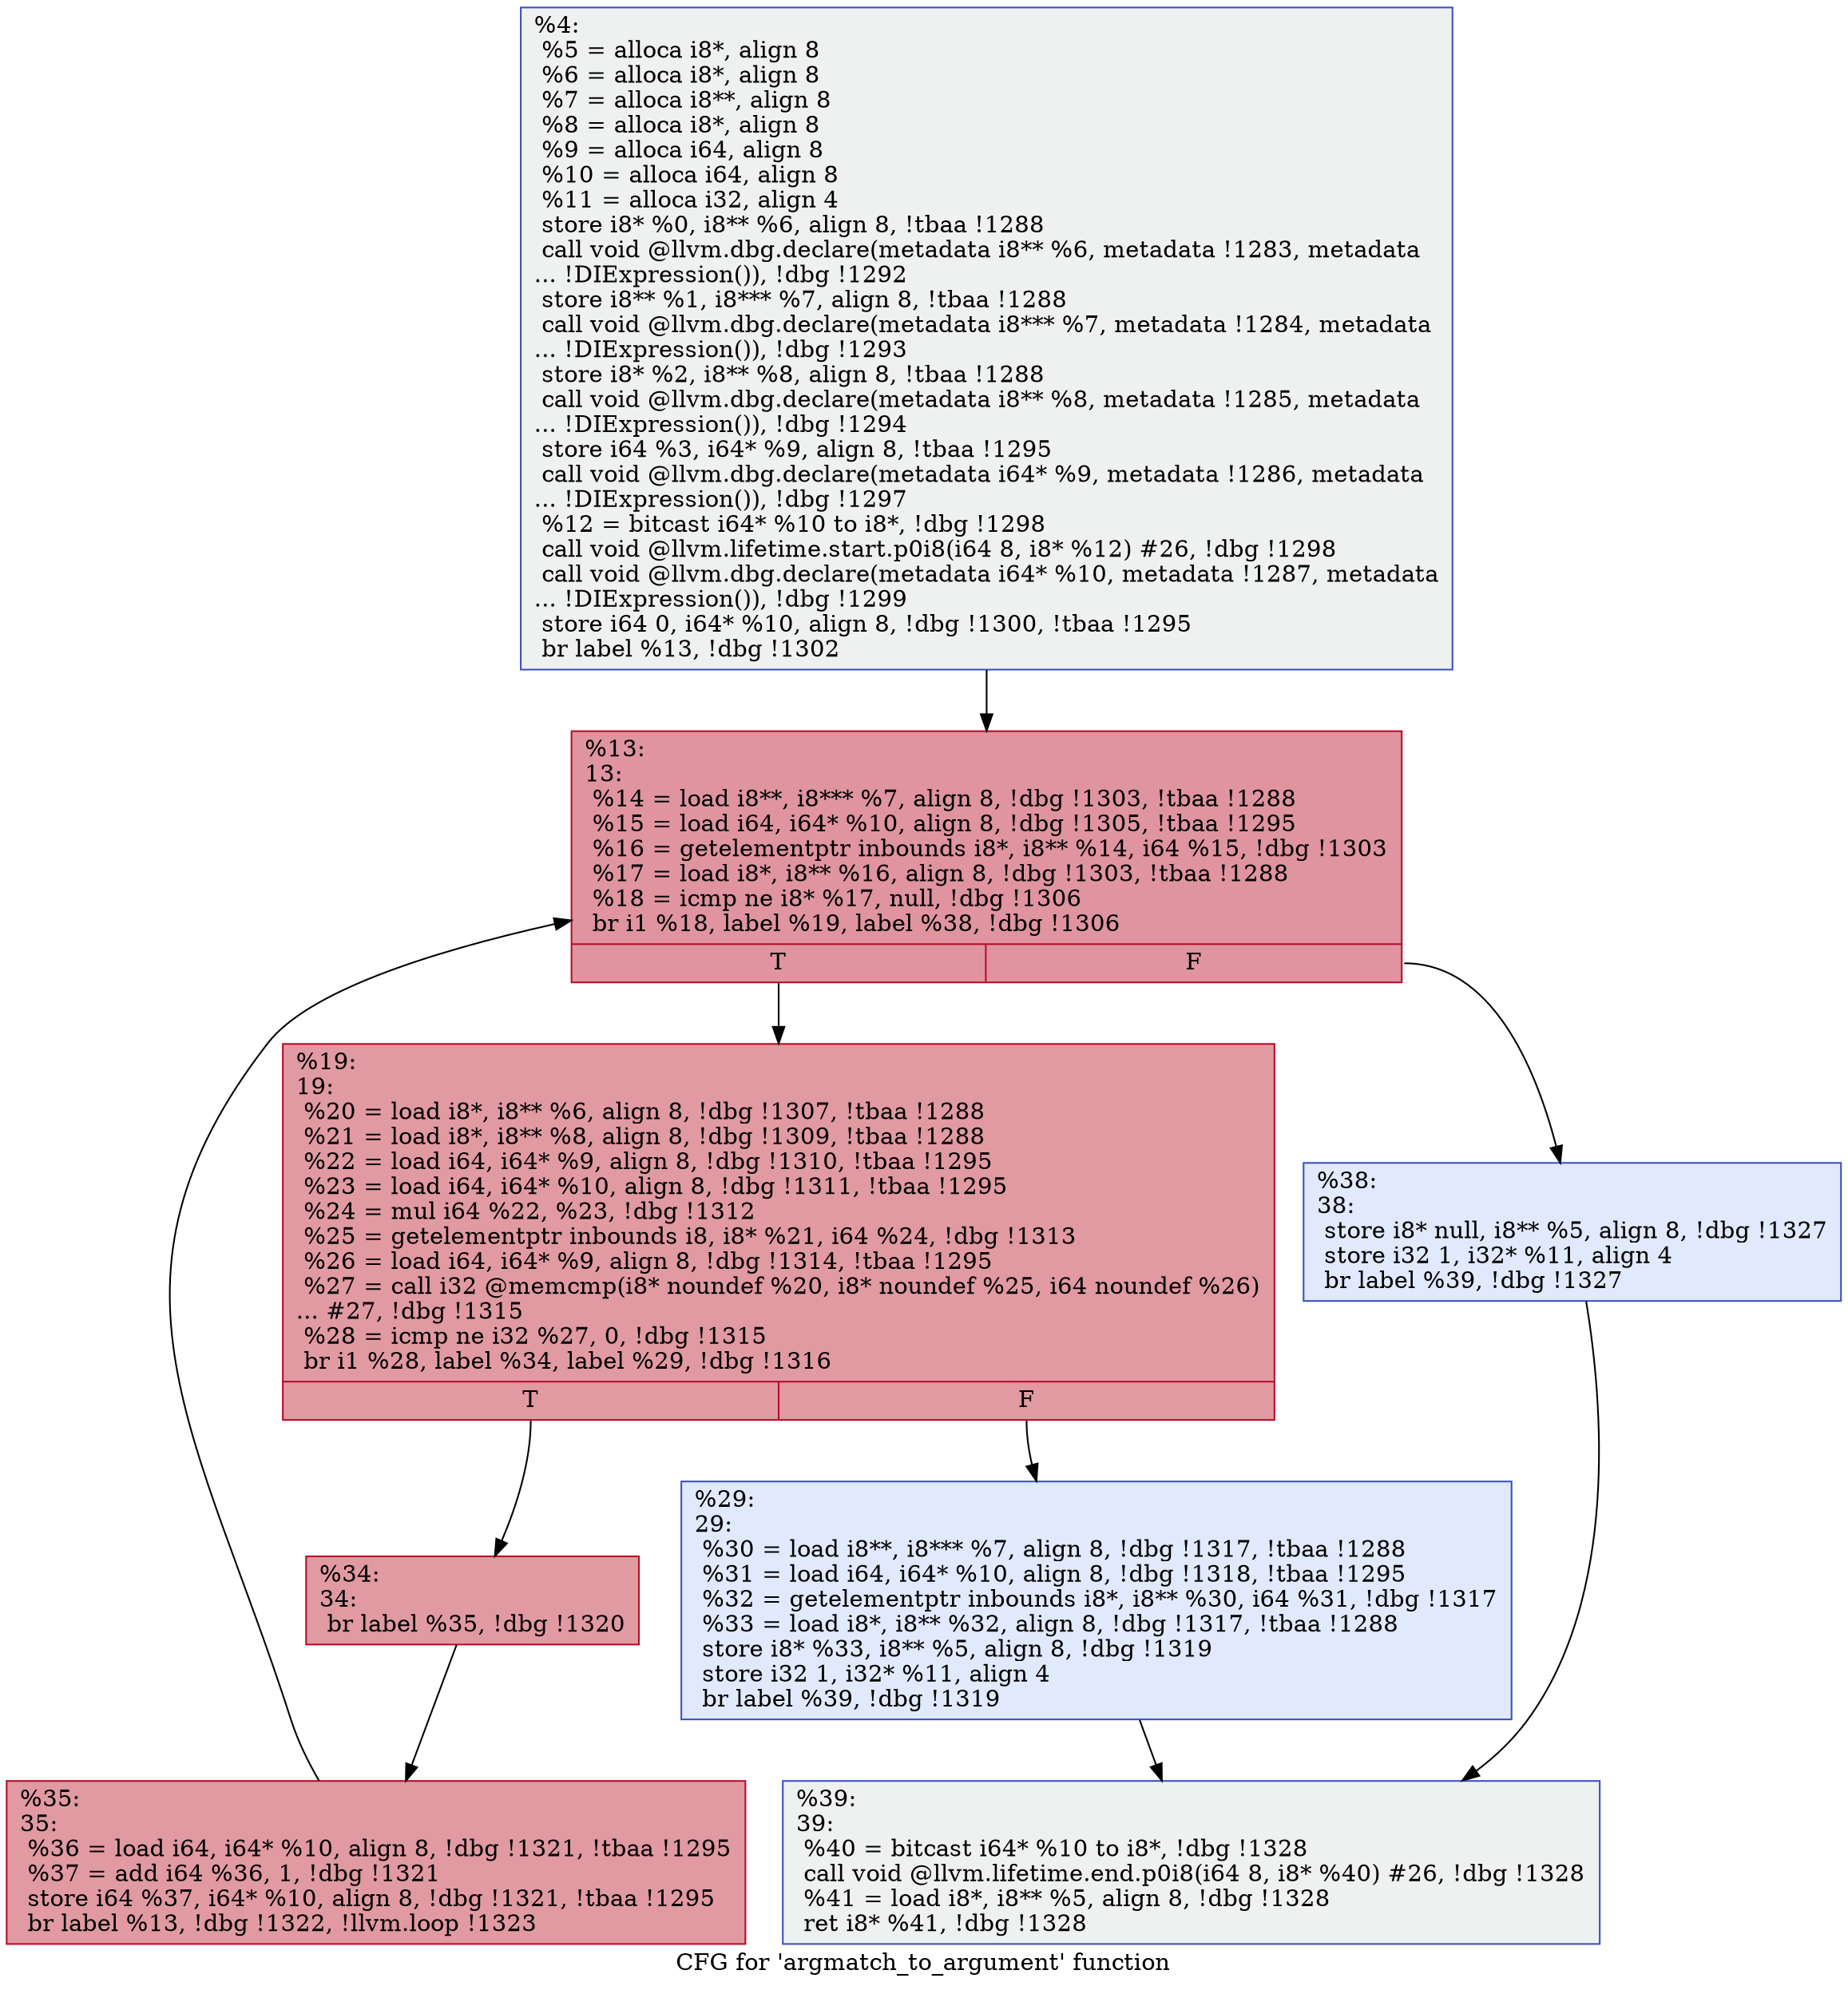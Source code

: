 digraph "CFG for 'argmatch_to_argument' function" {
	label="CFG for 'argmatch_to_argument' function";

	Node0x1ff2f40 [shape=record,color="#3d50c3ff", style=filled, fillcolor="#dbdcde70",label="{%4:\l  %5 = alloca i8*, align 8\l  %6 = alloca i8*, align 8\l  %7 = alloca i8**, align 8\l  %8 = alloca i8*, align 8\l  %9 = alloca i64, align 8\l  %10 = alloca i64, align 8\l  %11 = alloca i32, align 4\l  store i8* %0, i8** %6, align 8, !tbaa !1288\l  call void @llvm.dbg.declare(metadata i8** %6, metadata !1283, metadata\l... !DIExpression()), !dbg !1292\l  store i8** %1, i8*** %7, align 8, !tbaa !1288\l  call void @llvm.dbg.declare(metadata i8*** %7, metadata !1284, metadata\l... !DIExpression()), !dbg !1293\l  store i8* %2, i8** %8, align 8, !tbaa !1288\l  call void @llvm.dbg.declare(metadata i8** %8, metadata !1285, metadata\l... !DIExpression()), !dbg !1294\l  store i64 %3, i64* %9, align 8, !tbaa !1295\l  call void @llvm.dbg.declare(metadata i64* %9, metadata !1286, metadata\l... !DIExpression()), !dbg !1297\l  %12 = bitcast i64* %10 to i8*, !dbg !1298\l  call void @llvm.lifetime.start.p0i8(i64 8, i8* %12) #26, !dbg !1298\l  call void @llvm.dbg.declare(metadata i64* %10, metadata !1287, metadata\l... !DIExpression()), !dbg !1299\l  store i64 0, i64* %10, align 8, !dbg !1300, !tbaa !1295\l  br label %13, !dbg !1302\l}"];
	Node0x1ff2f40 -> Node0x1ff2f90;
	Node0x1ff2f90 [shape=record,color="#b70d28ff", style=filled, fillcolor="#b70d2870",label="{%13:\l13:                                               \l  %14 = load i8**, i8*** %7, align 8, !dbg !1303, !tbaa !1288\l  %15 = load i64, i64* %10, align 8, !dbg !1305, !tbaa !1295\l  %16 = getelementptr inbounds i8*, i8** %14, i64 %15, !dbg !1303\l  %17 = load i8*, i8** %16, align 8, !dbg !1303, !tbaa !1288\l  %18 = icmp ne i8* %17, null, !dbg !1306\l  br i1 %18, label %19, label %38, !dbg !1306\l|{<s0>T|<s1>F}}"];
	Node0x1ff2f90:s0 -> Node0x1ff2fe0;
	Node0x1ff2f90:s1 -> Node0x1ff3120;
	Node0x1ff2fe0 [shape=record,color="#b70d28ff", style=filled, fillcolor="#bb1b2c70",label="{%19:\l19:                                               \l  %20 = load i8*, i8** %6, align 8, !dbg !1307, !tbaa !1288\l  %21 = load i8*, i8** %8, align 8, !dbg !1309, !tbaa !1288\l  %22 = load i64, i64* %9, align 8, !dbg !1310, !tbaa !1295\l  %23 = load i64, i64* %10, align 8, !dbg !1311, !tbaa !1295\l  %24 = mul i64 %22, %23, !dbg !1312\l  %25 = getelementptr inbounds i8, i8* %21, i64 %24, !dbg !1313\l  %26 = load i64, i64* %9, align 8, !dbg !1314, !tbaa !1295\l  %27 = call i32 @memcmp(i8* noundef %20, i8* noundef %25, i64 noundef %26)\l... #27, !dbg !1315\l  %28 = icmp ne i32 %27, 0, !dbg !1315\l  br i1 %28, label %34, label %29, !dbg !1316\l|{<s0>T|<s1>F}}"];
	Node0x1ff2fe0:s0 -> Node0x1ff3080;
	Node0x1ff2fe0:s1 -> Node0x1ff3030;
	Node0x1ff3030 [shape=record,color="#3d50c3ff", style=filled, fillcolor="#b9d0f970",label="{%29:\l29:                                               \l  %30 = load i8**, i8*** %7, align 8, !dbg !1317, !tbaa !1288\l  %31 = load i64, i64* %10, align 8, !dbg !1318, !tbaa !1295\l  %32 = getelementptr inbounds i8*, i8** %30, i64 %31, !dbg !1317\l  %33 = load i8*, i8** %32, align 8, !dbg !1317, !tbaa !1288\l  store i8* %33, i8** %5, align 8, !dbg !1319\l  store i32 1, i32* %11, align 4\l  br label %39, !dbg !1319\l}"];
	Node0x1ff3030 -> Node0x1ff3170;
	Node0x1ff3080 [shape=record,color="#b70d28ff", style=filled, fillcolor="#bb1b2c70",label="{%34:\l34:                                               \l  br label %35, !dbg !1320\l}"];
	Node0x1ff3080 -> Node0x1ff30d0;
	Node0x1ff30d0 [shape=record,color="#b70d28ff", style=filled, fillcolor="#bb1b2c70",label="{%35:\l35:                                               \l  %36 = load i64, i64* %10, align 8, !dbg !1321, !tbaa !1295\l  %37 = add i64 %36, 1, !dbg !1321\l  store i64 %37, i64* %10, align 8, !dbg !1321, !tbaa !1295\l  br label %13, !dbg !1322, !llvm.loop !1323\l}"];
	Node0x1ff30d0 -> Node0x1ff2f90;
	Node0x1ff3120 [shape=record,color="#3d50c3ff", style=filled, fillcolor="#b9d0f970",label="{%38:\l38:                                               \l  store i8* null, i8** %5, align 8, !dbg !1327\l  store i32 1, i32* %11, align 4\l  br label %39, !dbg !1327\l}"];
	Node0x1ff3120 -> Node0x1ff3170;
	Node0x1ff3170 [shape=record,color="#3d50c3ff", style=filled, fillcolor="#dbdcde70",label="{%39:\l39:                                               \l  %40 = bitcast i64* %10 to i8*, !dbg !1328\l  call void @llvm.lifetime.end.p0i8(i64 8, i8* %40) #26, !dbg !1328\l  %41 = load i8*, i8** %5, align 8, !dbg !1328\l  ret i8* %41, !dbg !1328\l}"];
}
